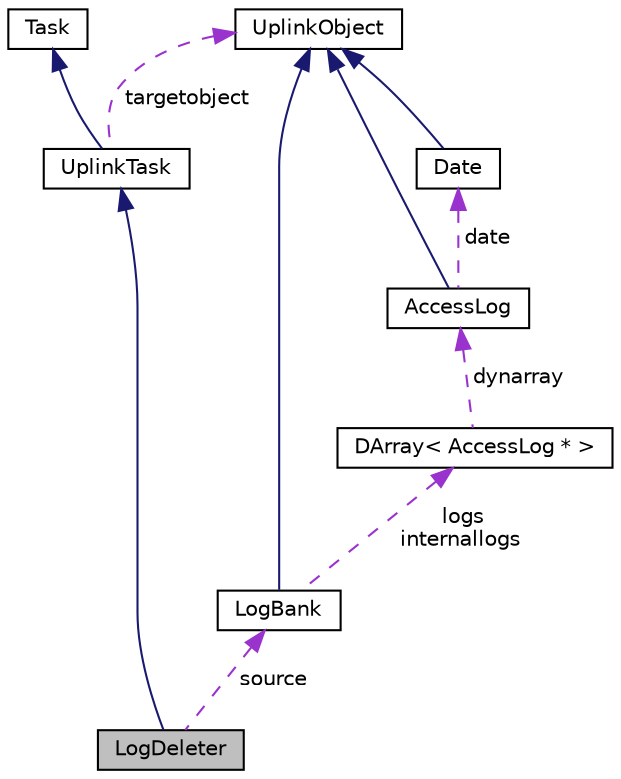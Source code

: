 digraph "LogDeleter"
{
 // LATEX_PDF_SIZE
  edge [fontname="Helvetica",fontsize="10",labelfontname="Helvetica",labelfontsize="10"];
  node [fontname="Helvetica",fontsize="10",shape=record];
  Node1 [label="LogDeleter",height=0.2,width=0.4,color="black", fillcolor="grey75", style="filled", fontcolor="black",tooltip=" "];
  Node2 -> Node1 [dir="back",color="midnightblue",fontsize="10",style="solid",fontname="Helvetica"];
  Node2 [label="UplinkTask",height=0.2,width=0.4,color="black", fillcolor="white", style="filled",URL="$classUplinkTask.html",tooltip=" "];
  Node3 -> Node2 [dir="back",color="midnightblue",fontsize="10",style="solid",fontname="Helvetica"];
  Node3 [label="Task",height=0.2,width=0.4,color="black", fillcolor="white", style="filled",URL="$classTask.html",tooltip="Base Task Class."];
  Node4 -> Node2 [dir="back",color="darkorchid3",fontsize="10",style="dashed",label=" targetobject" ,fontname="Helvetica"];
  Node4 [label="UplinkObject",height=0.2,width=0.4,color="black", fillcolor="white", style="filled",URL="$classUplinkObject.html",tooltip="UplinkObject base class."];
  Node5 -> Node1 [dir="back",color="darkorchid3",fontsize="10",style="dashed",label=" source" ,fontname="Helvetica"];
  Node5 [label="LogBank",height=0.2,width=0.4,color="black", fillcolor="white", style="filled",URL="$classLogBank.html",tooltip=" "];
  Node4 -> Node5 [dir="back",color="midnightblue",fontsize="10",style="solid",fontname="Helvetica"];
  Node6 -> Node5 [dir="back",color="darkorchid3",fontsize="10",style="dashed",label=" logs\ninternallogs" ,fontname="Helvetica"];
  Node6 [label="DArray\< AccessLog * \>",height=0.2,width=0.4,color="black", fillcolor="white", style="filled",URL="$classDArray.html",tooltip=" "];
  Node7 -> Node6 [dir="back",color="darkorchid3",fontsize="10",style="dashed",label=" dynarray" ,fontname="Helvetica"];
  Node7 [label="AccessLog",height=0.2,width=0.4,color="black", fillcolor="white", style="filled",URL="$classAccessLog.html",tooltip=" "];
  Node4 -> Node7 [dir="back",color="midnightblue",fontsize="10",style="solid",fontname="Helvetica"];
  Node8 -> Node7 [dir="back",color="darkorchid3",fontsize="10",style="dashed",label=" date" ,fontname="Helvetica"];
  Node8 [label="Date",height=0.2,width=0.4,color="black", fillcolor="white", style="filled",URL="$classDate.html",tooltip=" "];
  Node4 -> Node8 [dir="back",color="midnightblue",fontsize="10",style="solid",fontname="Helvetica"];
}
